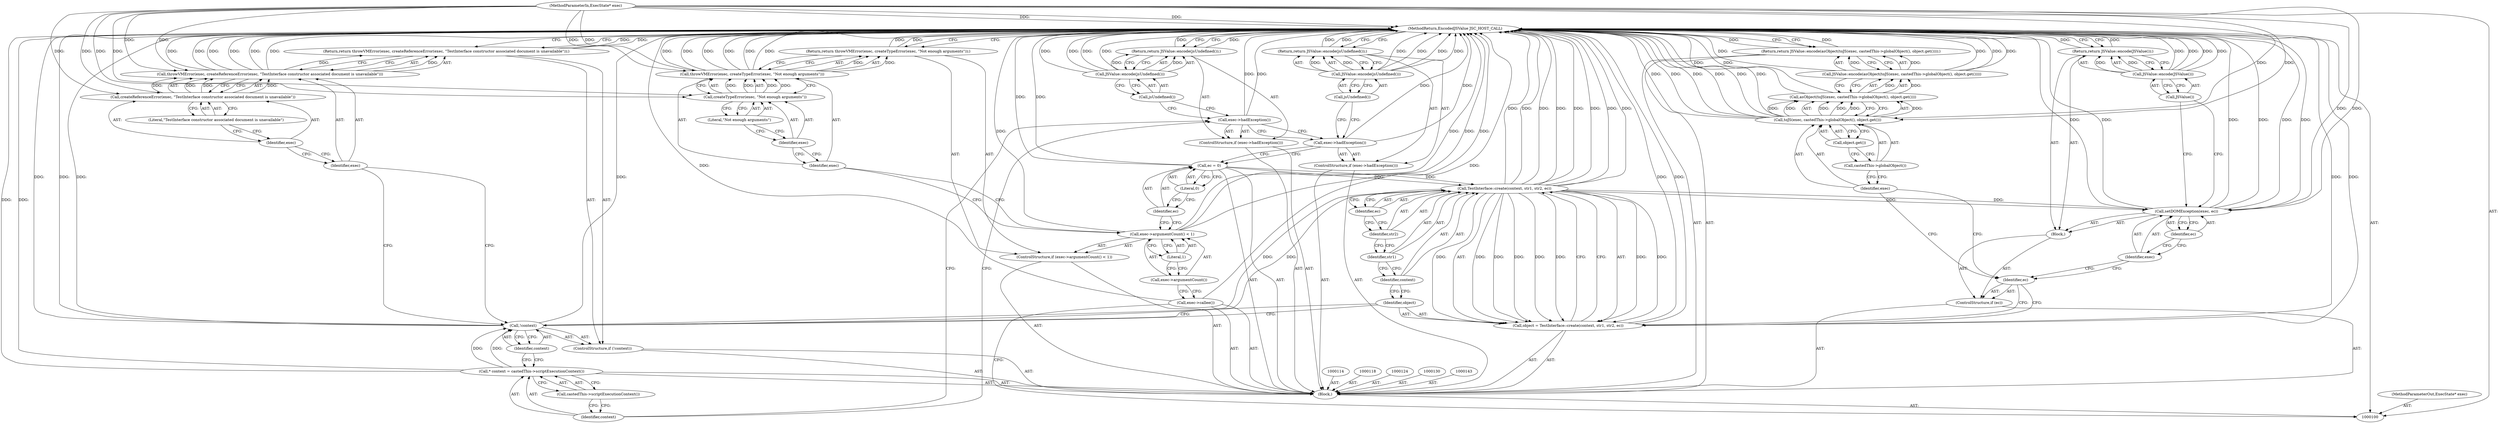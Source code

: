 digraph "1_Chrome_b944f670bb7a8a919daac497a4ea0536c954c201_16" {
"1000167" [label="(MethodReturn,EncodedJSValue JSC_HOST_CALL)"];
"1000101" [label="(MethodParameterIn,ExecState* exec)"];
"1000257" [label="(MethodParameterOut,ExecState* exec)"];
"1000125" [label="(ControlStructure,if (exec->hadException()))"];
"1000126" [label="(Call,exec->hadException())"];
"1000128" [label="(Call,JSValue::encode(jsUndefined()))"];
"1000129" [label="(Call,jsUndefined())"];
"1000127" [label="(Return,return JSValue::encode(jsUndefined());)"];
"1000131" [label="(Call,* context = castedThis->scriptExecutionContext())"];
"1000132" [label="(Identifier,context)"];
"1000133" [label="(Call,castedThis->scriptExecutionContext())"];
"1000134" [label="(ControlStructure,if (!context))"];
"1000135" [label="(Call,!context)"];
"1000136" [label="(Identifier,context)"];
"1000138" [label="(Call,throwVMError(exec, createReferenceError(exec, \"TestInterface constructor associated document is unavailable\")))"];
"1000139" [label="(Identifier,exec)"];
"1000140" [label="(Call,createReferenceError(exec, \"TestInterface constructor associated document is unavailable\"))"];
"1000141" [label="(Identifier,exec)"];
"1000142" [label="(Literal,\"TestInterface constructor associated document is unavailable\")"];
"1000137" [label="(Return,return throwVMError(exec, createReferenceError(exec, \"TestInterface constructor associated document is unavailable\"));)"];
"1000144" [label="(Call,object = TestInterface::create(context, str1, str2, ec))"];
"1000145" [label="(Identifier,object)"];
"1000146" [label="(Call,TestInterface::create(context, str1, str2, ec))"];
"1000147" [label="(Identifier,context)"];
"1000148" [label="(Identifier,str1)"];
"1000149" [label="(Identifier,str2)"];
"1000150" [label="(Identifier,ec)"];
"1000153" [label="(Block,)"];
"1000151" [label="(ControlStructure,if (ec))"];
"1000152" [label="(Identifier,ec)"];
"1000155" [label="(Identifier,exec)"];
"1000156" [label="(Identifier,ec)"];
"1000154" [label="(Call,setDOMException(exec, ec))"];
"1000158" [label="(Call,JSValue::encode(JSValue()))"];
"1000159" [label="(Call,JSValue())"];
"1000157" [label="(Return,return JSValue::encode(JSValue());)"];
"1000102" [label="(Block,)"];
"1000161" [label="(Call,JSValue::encode(asObject(toJS(exec, castedThis->globalObject(), object.get()))))"];
"1000162" [label="(Call,asObject(toJS(exec, castedThis->globalObject(), object.get())))"];
"1000163" [label="(Call,toJS(exec, castedThis->globalObject(), object.get()))"];
"1000160" [label="(Return,return JSValue::encode(asObject(toJS(exec, castedThis->globalObject(), object.get())));)"];
"1000164" [label="(Identifier,exec)"];
"1000165" [label="(Call,castedThis->globalObject())"];
"1000166" [label="(Call,object.get())"];
"1000103" [label="(Call,exec->callee())"];
"1000107" [label="(Literal,1)"];
"1000104" [label="(ControlStructure,if (exec->argumentCount() < 1))"];
"1000105" [label="(Call,exec->argumentCount() < 1)"];
"1000106" [label="(Call,exec->argumentCount())"];
"1000109" [label="(Call,throwVMError(exec, createTypeError(exec, \"Not enough arguments\")))"];
"1000110" [label="(Identifier,exec)"];
"1000111" [label="(Call,createTypeError(exec, \"Not enough arguments\"))"];
"1000112" [label="(Identifier,exec)"];
"1000113" [label="(Literal,\"Not enough arguments\")"];
"1000108" [label="(Return,return throwVMError(exec, createTypeError(exec, \"Not enough arguments\"));)"];
"1000115" [label="(Call,ec = 0)"];
"1000116" [label="(Identifier,ec)"];
"1000117" [label="(Literal,0)"];
"1000119" [label="(ControlStructure,if (exec->hadException()))"];
"1000120" [label="(Call,exec->hadException())"];
"1000122" [label="(Call,JSValue::encode(jsUndefined()))"];
"1000123" [label="(Call,jsUndefined())"];
"1000121" [label="(Return,return JSValue::encode(jsUndefined());)"];
"1000167" -> "1000100"  [label="AST: "];
"1000167" -> "1000108"  [label="CFG: "];
"1000167" -> "1000121"  [label="CFG: "];
"1000167" -> "1000127"  [label="CFG: "];
"1000167" -> "1000137"  [label="CFG: "];
"1000167" -> "1000157"  [label="CFG: "];
"1000167" -> "1000160"  [label="CFG: "];
"1000127" -> "1000167"  [label="DDG: "];
"1000121" -> "1000167"  [label="DDG: "];
"1000137" -> "1000167"  [label="DDG: "];
"1000108" -> "1000167"  [label="DDG: "];
"1000160" -> "1000167"  [label="DDG: "];
"1000157" -> "1000167"  [label="DDG: "];
"1000158" -> "1000167"  [label="DDG: "];
"1000158" -> "1000167"  [label="DDG: "];
"1000105" -> "1000167"  [label="DDG: "];
"1000105" -> "1000167"  [label="DDG: "];
"1000131" -> "1000167"  [label="DDG: "];
"1000154" -> "1000167"  [label="DDG: "];
"1000154" -> "1000167"  [label="DDG: "];
"1000154" -> "1000167"  [label="DDG: "];
"1000146" -> "1000167"  [label="DDG: "];
"1000146" -> "1000167"  [label="DDG: "];
"1000146" -> "1000167"  [label="DDG: "];
"1000146" -> "1000167"  [label="DDG: "];
"1000163" -> "1000167"  [label="DDG: "];
"1000163" -> "1000167"  [label="DDG: "];
"1000163" -> "1000167"  [label="DDG: "];
"1000126" -> "1000167"  [label="DDG: "];
"1000122" -> "1000167"  [label="DDG: "];
"1000122" -> "1000167"  [label="DDG: "];
"1000138" -> "1000167"  [label="DDG: "];
"1000138" -> "1000167"  [label="DDG: "];
"1000138" -> "1000167"  [label="DDG: "];
"1000128" -> "1000167"  [label="DDG: "];
"1000128" -> "1000167"  [label="DDG: "];
"1000103" -> "1000167"  [label="DDG: "];
"1000135" -> "1000167"  [label="DDG: "];
"1000135" -> "1000167"  [label="DDG: "];
"1000101" -> "1000167"  [label="DDG: "];
"1000109" -> "1000167"  [label="DDG: "];
"1000109" -> "1000167"  [label="DDG: "];
"1000109" -> "1000167"  [label="DDG: "];
"1000120" -> "1000167"  [label="DDG: "];
"1000144" -> "1000167"  [label="DDG: "];
"1000144" -> "1000167"  [label="DDG: "];
"1000162" -> "1000167"  [label="DDG: "];
"1000161" -> "1000167"  [label="DDG: "];
"1000161" -> "1000167"  [label="DDG: "];
"1000115" -> "1000167"  [label="DDG: "];
"1000101" -> "1000100"  [label="AST: "];
"1000101" -> "1000167"  [label="DDG: "];
"1000101" -> "1000109"  [label="DDG: "];
"1000101" -> "1000111"  [label="DDG: "];
"1000101" -> "1000138"  [label="DDG: "];
"1000101" -> "1000140"  [label="DDG: "];
"1000101" -> "1000154"  [label="DDG: "];
"1000101" -> "1000163"  [label="DDG: "];
"1000257" -> "1000100"  [label="AST: "];
"1000125" -> "1000102"  [label="AST: "];
"1000126" -> "1000125"  [label="AST: "];
"1000127" -> "1000125"  [label="AST: "];
"1000126" -> "1000125"  [label="AST: "];
"1000126" -> "1000120"  [label="CFG: "];
"1000129" -> "1000126"  [label="CFG: "];
"1000132" -> "1000126"  [label="CFG: "];
"1000126" -> "1000167"  [label="DDG: "];
"1000128" -> "1000127"  [label="AST: "];
"1000128" -> "1000129"  [label="CFG: "];
"1000129" -> "1000128"  [label="AST: "];
"1000127" -> "1000128"  [label="CFG: "];
"1000128" -> "1000167"  [label="DDG: "];
"1000128" -> "1000167"  [label="DDG: "];
"1000128" -> "1000127"  [label="DDG: "];
"1000129" -> "1000128"  [label="AST: "];
"1000129" -> "1000126"  [label="CFG: "];
"1000128" -> "1000129"  [label="CFG: "];
"1000127" -> "1000125"  [label="AST: "];
"1000127" -> "1000128"  [label="CFG: "];
"1000128" -> "1000127"  [label="AST: "];
"1000167" -> "1000127"  [label="CFG: "];
"1000127" -> "1000167"  [label="DDG: "];
"1000128" -> "1000127"  [label="DDG: "];
"1000131" -> "1000102"  [label="AST: "];
"1000131" -> "1000133"  [label="CFG: "];
"1000132" -> "1000131"  [label="AST: "];
"1000133" -> "1000131"  [label="AST: "];
"1000136" -> "1000131"  [label="CFG: "];
"1000131" -> "1000167"  [label="DDG: "];
"1000131" -> "1000135"  [label="DDG: "];
"1000132" -> "1000131"  [label="AST: "];
"1000132" -> "1000126"  [label="CFG: "];
"1000133" -> "1000132"  [label="CFG: "];
"1000133" -> "1000131"  [label="AST: "];
"1000133" -> "1000132"  [label="CFG: "];
"1000131" -> "1000133"  [label="CFG: "];
"1000134" -> "1000102"  [label="AST: "];
"1000135" -> "1000134"  [label="AST: "];
"1000137" -> "1000134"  [label="AST: "];
"1000135" -> "1000134"  [label="AST: "];
"1000135" -> "1000136"  [label="CFG: "];
"1000136" -> "1000135"  [label="AST: "];
"1000139" -> "1000135"  [label="CFG: "];
"1000145" -> "1000135"  [label="CFG: "];
"1000135" -> "1000167"  [label="DDG: "];
"1000135" -> "1000167"  [label="DDG: "];
"1000131" -> "1000135"  [label="DDG: "];
"1000135" -> "1000146"  [label="DDG: "];
"1000136" -> "1000135"  [label="AST: "];
"1000136" -> "1000131"  [label="CFG: "];
"1000135" -> "1000136"  [label="CFG: "];
"1000138" -> "1000137"  [label="AST: "];
"1000138" -> "1000140"  [label="CFG: "];
"1000139" -> "1000138"  [label="AST: "];
"1000140" -> "1000138"  [label="AST: "];
"1000137" -> "1000138"  [label="CFG: "];
"1000138" -> "1000167"  [label="DDG: "];
"1000138" -> "1000167"  [label="DDG: "];
"1000138" -> "1000167"  [label="DDG: "];
"1000138" -> "1000137"  [label="DDG: "];
"1000140" -> "1000138"  [label="DDG: "];
"1000140" -> "1000138"  [label="DDG: "];
"1000101" -> "1000138"  [label="DDG: "];
"1000139" -> "1000138"  [label="AST: "];
"1000139" -> "1000135"  [label="CFG: "];
"1000141" -> "1000139"  [label="CFG: "];
"1000140" -> "1000138"  [label="AST: "];
"1000140" -> "1000142"  [label="CFG: "];
"1000141" -> "1000140"  [label="AST: "];
"1000142" -> "1000140"  [label="AST: "];
"1000138" -> "1000140"  [label="CFG: "];
"1000140" -> "1000138"  [label="DDG: "];
"1000140" -> "1000138"  [label="DDG: "];
"1000101" -> "1000140"  [label="DDG: "];
"1000141" -> "1000140"  [label="AST: "];
"1000141" -> "1000139"  [label="CFG: "];
"1000142" -> "1000141"  [label="CFG: "];
"1000142" -> "1000140"  [label="AST: "];
"1000142" -> "1000141"  [label="CFG: "];
"1000140" -> "1000142"  [label="CFG: "];
"1000137" -> "1000134"  [label="AST: "];
"1000137" -> "1000138"  [label="CFG: "];
"1000138" -> "1000137"  [label="AST: "];
"1000167" -> "1000137"  [label="CFG: "];
"1000137" -> "1000167"  [label="DDG: "];
"1000138" -> "1000137"  [label="DDG: "];
"1000144" -> "1000102"  [label="AST: "];
"1000144" -> "1000146"  [label="CFG: "];
"1000145" -> "1000144"  [label="AST: "];
"1000146" -> "1000144"  [label="AST: "];
"1000152" -> "1000144"  [label="CFG: "];
"1000144" -> "1000167"  [label="DDG: "];
"1000144" -> "1000167"  [label="DDG: "];
"1000146" -> "1000144"  [label="DDG: "];
"1000146" -> "1000144"  [label="DDG: "];
"1000146" -> "1000144"  [label="DDG: "];
"1000146" -> "1000144"  [label="DDG: "];
"1000145" -> "1000144"  [label="AST: "];
"1000145" -> "1000135"  [label="CFG: "];
"1000147" -> "1000145"  [label="CFG: "];
"1000146" -> "1000144"  [label="AST: "];
"1000146" -> "1000150"  [label="CFG: "];
"1000147" -> "1000146"  [label="AST: "];
"1000148" -> "1000146"  [label="AST: "];
"1000149" -> "1000146"  [label="AST: "];
"1000150" -> "1000146"  [label="AST: "];
"1000144" -> "1000146"  [label="CFG: "];
"1000146" -> "1000167"  [label="DDG: "];
"1000146" -> "1000167"  [label="DDG: "];
"1000146" -> "1000167"  [label="DDG: "];
"1000146" -> "1000167"  [label="DDG: "];
"1000146" -> "1000144"  [label="DDG: "];
"1000146" -> "1000144"  [label="DDG: "];
"1000146" -> "1000144"  [label="DDG: "];
"1000146" -> "1000144"  [label="DDG: "];
"1000135" -> "1000146"  [label="DDG: "];
"1000115" -> "1000146"  [label="DDG: "];
"1000146" -> "1000154"  [label="DDG: "];
"1000147" -> "1000146"  [label="AST: "];
"1000147" -> "1000145"  [label="CFG: "];
"1000148" -> "1000147"  [label="CFG: "];
"1000148" -> "1000146"  [label="AST: "];
"1000148" -> "1000147"  [label="CFG: "];
"1000149" -> "1000148"  [label="CFG: "];
"1000149" -> "1000146"  [label="AST: "];
"1000149" -> "1000148"  [label="CFG: "];
"1000150" -> "1000149"  [label="CFG: "];
"1000150" -> "1000146"  [label="AST: "];
"1000150" -> "1000149"  [label="CFG: "];
"1000146" -> "1000150"  [label="CFG: "];
"1000153" -> "1000151"  [label="AST: "];
"1000154" -> "1000153"  [label="AST: "];
"1000157" -> "1000153"  [label="AST: "];
"1000151" -> "1000102"  [label="AST: "];
"1000152" -> "1000151"  [label="AST: "];
"1000153" -> "1000151"  [label="AST: "];
"1000152" -> "1000151"  [label="AST: "];
"1000152" -> "1000144"  [label="CFG: "];
"1000155" -> "1000152"  [label="CFG: "];
"1000164" -> "1000152"  [label="CFG: "];
"1000155" -> "1000154"  [label="AST: "];
"1000155" -> "1000152"  [label="CFG: "];
"1000156" -> "1000155"  [label="CFG: "];
"1000156" -> "1000154"  [label="AST: "];
"1000156" -> "1000155"  [label="CFG: "];
"1000154" -> "1000156"  [label="CFG: "];
"1000154" -> "1000153"  [label="AST: "];
"1000154" -> "1000156"  [label="CFG: "];
"1000155" -> "1000154"  [label="AST: "];
"1000156" -> "1000154"  [label="AST: "];
"1000159" -> "1000154"  [label="CFG: "];
"1000154" -> "1000167"  [label="DDG: "];
"1000154" -> "1000167"  [label="DDG: "];
"1000154" -> "1000167"  [label="DDG: "];
"1000101" -> "1000154"  [label="DDG: "];
"1000146" -> "1000154"  [label="DDG: "];
"1000158" -> "1000157"  [label="AST: "];
"1000158" -> "1000159"  [label="CFG: "];
"1000159" -> "1000158"  [label="AST: "];
"1000157" -> "1000158"  [label="CFG: "];
"1000158" -> "1000167"  [label="DDG: "];
"1000158" -> "1000167"  [label="DDG: "];
"1000158" -> "1000157"  [label="DDG: "];
"1000159" -> "1000158"  [label="AST: "];
"1000159" -> "1000154"  [label="CFG: "];
"1000158" -> "1000159"  [label="CFG: "];
"1000157" -> "1000153"  [label="AST: "];
"1000157" -> "1000158"  [label="CFG: "];
"1000158" -> "1000157"  [label="AST: "];
"1000167" -> "1000157"  [label="CFG: "];
"1000157" -> "1000167"  [label="DDG: "];
"1000158" -> "1000157"  [label="DDG: "];
"1000102" -> "1000100"  [label="AST: "];
"1000103" -> "1000102"  [label="AST: "];
"1000104" -> "1000102"  [label="AST: "];
"1000114" -> "1000102"  [label="AST: "];
"1000115" -> "1000102"  [label="AST: "];
"1000118" -> "1000102"  [label="AST: "];
"1000119" -> "1000102"  [label="AST: "];
"1000124" -> "1000102"  [label="AST: "];
"1000125" -> "1000102"  [label="AST: "];
"1000130" -> "1000102"  [label="AST: "];
"1000131" -> "1000102"  [label="AST: "];
"1000134" -> "1000102"  [label="AST: "];
"1000143" -> "1000102"  [label="AST: "];
"1000144" -> "1000102"  [label="AST: "];
"1000151" -> "1000102"  [label="AST: "];
"1000160" -> "1000102"  [label="AST: "];
"1000161" -> "1000160"  [label="AST: "];
"1000161" -> "1000162"  [label="CFG: "];
"1000162" -> "1000161"  [label="AST: "];
"1000160" -> "1000161"  [label="CFG: "];
"1000161" -> "1000167"  [label="DDG: "];
"1000161" -> "1000167"  [label="DDG: "];
"1000161" -> "1000160"  [label="DDG: "];
"1000162" -> "1000161"  [label="DDG: "];
"1000162" -> "1000161"  [label="AST: "];
"1000162" -> "1000163"  [label="CFG: "];
"1000163" -> "1000162"  [label="AST: "];
"1000161" -> "1000162"  [label="CFG: "];
"1000162" -> "1000167"  [label="DDG: "];
"1000162" -> "1000161"  [label="DDG: "];
"1000163" -> "1000162"  [label="DDG: "];
"1000163" -> "1000162"  [label="DDG: "];
"1000163" -> "1000162"  [label="DDG: "];
"1000163" -> "1000162"  [label="AST: "];
"1000163" -> "1000166"  [label="CFG: "];
"1000164" -> "1000163"  [label="AST: "];
"1000165" -> "1000163"  [label="AST: "];
"1000166" -> "1000163"  [label="AST: "];
"1000162" -> "1000163"  [label="CFG: "];
"1000163" -> "1000167"  [label="DDG: "];
"1000163" -> "1000167"  [label="DDG: "];
"1000163" -> "1000167"  [label="DDG: "];
"1000163" -> "1000162"  [label="DDG: "];
"1000163" -> "1000162"  [label="DDG: "];
"1000163" -> "1000162"  [label="DDG: "];
"1000101" -> "1000163"  [label="DDG: "];
"1000160" -> "1000102"  [label="AST: "];
"1000160" -> "1000161"  [label="CFG: "];
"1000161" -> "1000160"  [label="AST: "];
"1000167" -> "1000160"  [label="CFG: "];
"1000160" -> "1000167"  [label="DDG: "];
"1000161" -> "1000160"  [label="DDG: "];
"1000164" -> "1000163"  [label="AST: "];
"1000164" -> "1000152"  [label="CFG: "];
"1000165" -> "1000164"  [label="CFG: "];
"1000165" -> "1000163"  [label="AST: "];
"1000165" -> "1000164"  [label="CFG: "];
"1000166" -> "1000165"  [label="CFG: "];
"1000166" -> "1000163"  [label="AST: "];
"1000166" -> "1000165"  [label="CFG: "];
"1000163" -> "1000166"  [label="CFG: "];
"1000103" -> "1000102"  [label="AST: "];
"1000103" -> "1000100"  [label="CFG: "];
"1000106" -> "1000103"  [label="CFG: "];
"1000103" -> "1000167"  [label="DDG: "];
"1000107" -> "1000105"  [label="AST: "];
"1000107" -> "1000106"  [label="CFG: "];
"1000105" -> "1000107"  [label="CFG: "];
"1000104" -> "1000102"  [label="AST: "];
"1000105" -> "1000104"  [label="AST: "];
"1000108" -> "1000104"  [label="AST: "];
"1000105" -> "1000104"  [label="AST: "];
"1000105" -> "1000107"  [label="CFG: "];
"1000106" -> "1000105"  [label="AST: "];
"1000107" -> "1000105"  [label="AST: "];
"1000110" -> "1000105"  [label="CFG: "];
"1000116" -> "1000105"  [label="CFG: "];
"1000105" -> "1000167"  [label="DDG: "];
"1000105" -> "1000167"  [label="DDG: "];
"1000106" -> "1000105"  [label="AST: "];
"1000106" -> "1000103"  [label="CFG: "];
"1000107" -> "1000106"  [label="CFG: "];
"1000109" -> "1000108"  [label="AST: "];
"1000109" -> "1000111"  [label="CFG: "];
"1000110" -> "1000109"  [label="AST: "];
"1000111" -> "1000109"  [label="AST: "];
"1000108" -> "1000109"  [label="CFG: "];
"1000109" -> "1000167"  [label="DDG: "];
"1000109" -> "1000167"  [label="DDG: "];
"1000109" -> "1000167"  [label="DDG: "];
"1000109" -> "1000108"  [label="DDG: "];
"1000111" -> "1000109"  [label="DDG: "];
"1000111" -> "1000109"  [label="DDG: "];
"1000101" -> "1000109"  [label="DDG: "];
"1000110" -> "1000109"  [label="AST: "];
"1000110" -> "1000105"  [label="CFG: "];
"1000112" -> "1000110"  [label="CFG: "];
"1000111" -> "1000109"  [label="AST: "];
"1000111" -> "1000113"  [label="CFG: "];
"1000112" -> "1000111"  [label="AST: "];
"1000113" -> "1000111"  [label="AST: "];
"1000109" -> "1000111"  [label="CFG: "];
"1000111" -> "1000109"  [label="DDG: "];
"1000111" -> "1000109"  [label="DDG: "];
"1000101" -> "1000111"  [label="DDG: "];
"1000112" -> "1000111"  [label="AST: "];
"1000112" -> "1000110"  [label="CFG: "];
"1000113" -> "1000112"  [label="CFG: "];
"1000113" -> "1000111"  [label="AST: "];
"1000113" -> "1000112"  [label="CFG: "];
"1000111" -> "1000113"  [label="CFG: "];
"1000108" -> "1000104"  [label="AST: "];
"1000108" -> "1000109"  [label="CFG: "];
"1000109" -> "1000108"  [label="AST: "];
"1000167" -> "1000108"  [label="CFG: "];
"1000108" -> "1000167"  [label="DDG: "];
"1000109" -> "1000108"  [label="DDG: "];
"1000115" -> "1000102"  [label="AST: "];
"1000115" -> "1000117"  [label="CFG: "];
"1000116" -> "1000115"  [label="AST: "];
"1000117" -> "1000115"  [label="AST: "];
"1000120" -> "1000115"  [label="CFG: "];
"1000115" -> "1000167"  [label="DDG: "];
"1000115" -> "1000146"  [label="DDG: "];
"1000116" -> "1000115"  [label="AST: "];
"1000116" -> "1000105"  [label="CFG: "];
"1000117" -> "1000116"  [label="CFG: "];
"1000117" -> "1000115"  [label="AST: "];
"1000117" -> "1000116"  [label="CFG: "];
"1000115" -> "1000117"  [label="CFG: "];
"1000119" -> "1000102"  [label="AST: "];
"1000120" -> "1000119"  [label="AST: "];
"1000121" -> "1000119"  [label="AST: "];
"1000120" -> "1000119"  [label="AST: "];
"1000120" -> "1000115"  [label="CFG: "];
"1000123" -> "1000120"  [label="CFG: "];
"1000126" -> "1000120"  [label="CFG: "];
"1000120" -> "1000167"  [label="DDG: "];
"1000122" -> "1000121"  [label="AST: "];
"1000122" -> "1000123"  [label="CFG: "];
"1000123" -> "1000122"  [label="AST: "];
"1000121" -> "1000122"  [label="CFG: "];
"1000122" -> "1000167"  [label="DDG: "];
"1000122" -> "1000167"  [label="DDG: "];
"1000122" -> "1000121"  [label="DDG: "];
"1000123" -> "1000122"  [label="AST: "];
"1000123" -> "1000120"  [label="CFG: "];
"1000122" -> "1000123"  [label="CFG: "];
"1000121" -> "1000119"  [label="AST: "];
"1000121" -> "1000122"  [label="CFG: "];
"1000122" -> "1000121"  [label="AST: "];
"1000167" -> "1000121"  [label="CFG: "];
"1000121" -> "1000167"  [label="DDG: "];
"1000122" -> "1000121"  [label="DDG: "];
}
